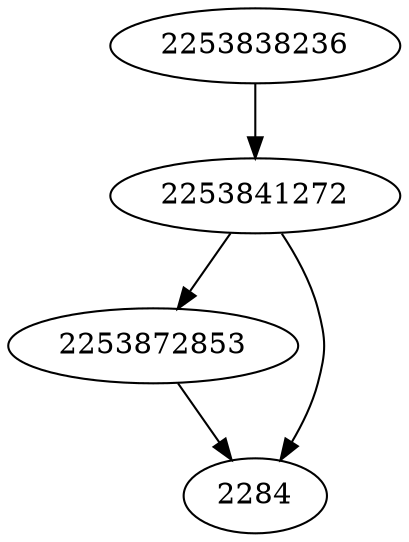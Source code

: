 strict digraph  {
2253841272;
2253838236;
2253872853;
2284;
2253841272 -> 2284;
2253841272 -> 2253872853;
2253838236 -> 2253841272;
2253872853 -> 2284;
}
